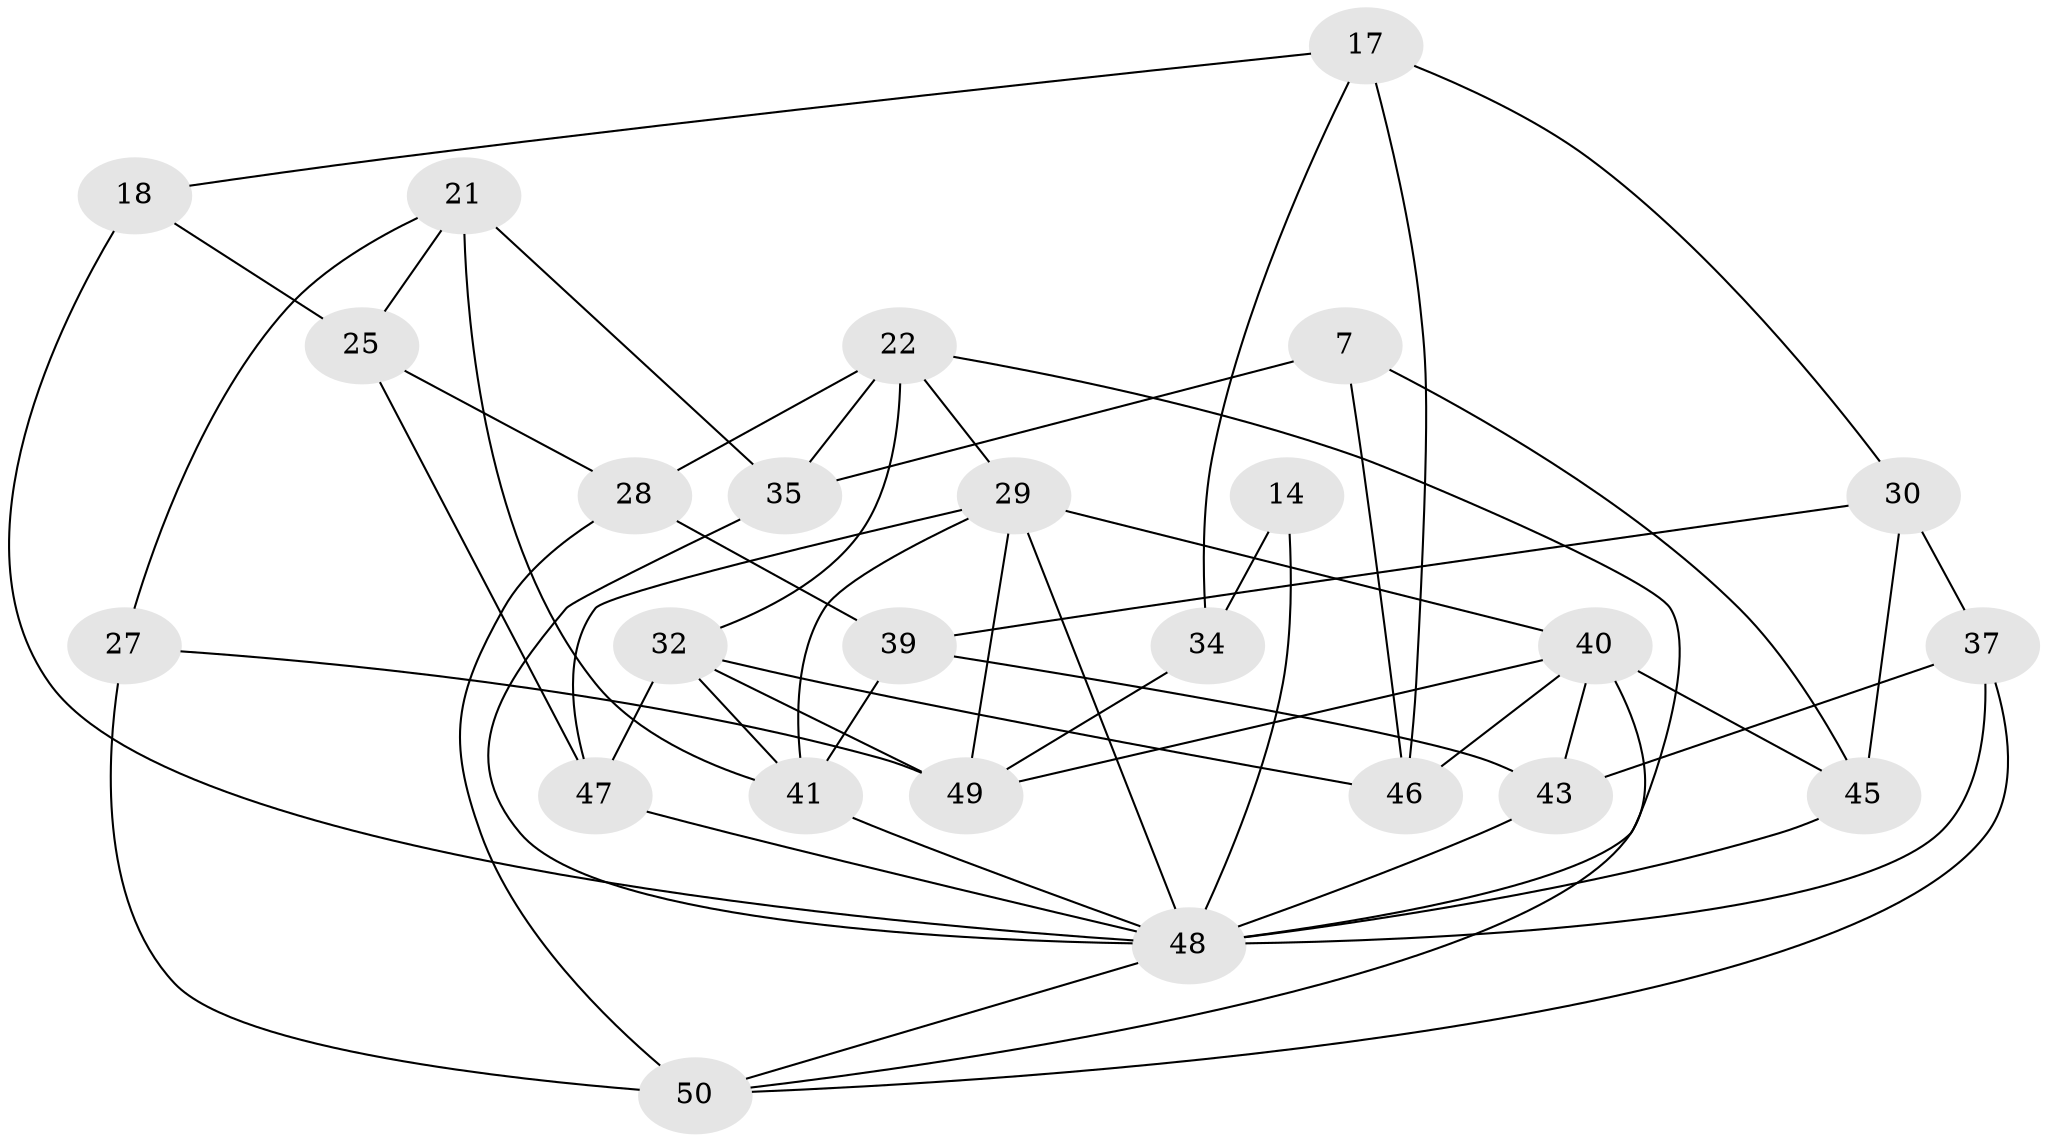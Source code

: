 // original degree distribution, {4: 1.0}
// Generated by graph-tools (version 1.1) at 2025/03/03/04/25 22:03:38]
// undirected, 25 vertices, 55 edges
graph export_dot {
graph [start="1"]
  node [color=gray90,style=filled];
  7;
  14;
  17 [super="+11"];
  18;
  21;
  22 [super="+13"];
  25;
  27;
  28;
  29 [super="+26"];
  30;
  32 [super="+3+9"];
  34;
  35 [super="+5"];
  37 [super="+8"];
  39;
  40 [super="+31+36"];
  41 [super="+24"];
  43 [super="+20"];
  45;
  46 [super="+38"];
  47;
  48 [super="+10+33+44+42"];
  49 [super="+19"];
  50 [super="+4"];
  7 -- 45;
  7 -- 35 [weight=2];
  7 -- 46;
  14 -- 48 [weight=3];
  14 -- 34;
  17 -- 34 [weight=2];
  17 -- 30;
  17 -- 46 [weight=2];
  17 -- 18;
  18 -- 25;
  18 -- 48 [weight=2];
  21 -- 25;
  21 -- 27;
  21 -- 35;
  21 -- 41;
  22 -- 32 [weight=2];
  22 -- 29 [weight=2];
  22 -- 35 [weight=2];
  22 -- 28;
  22 -- 48;
  25 -- 47;
  25 -- 28;
  27 -- 50 [weight=2];
  27 -- 49;
  28 -- 50;
  28 -- 39;
  29 -- 47;
  29 -- 49;
  29 -- 40;
  29 -- 41 [weight=2];
  29 -- 48;
  30 -- 37;
  30 -- 45;
  30 -- 39;
  32 -- 49 [weight=2];
  32 -- 46 [weight=2];
  32 -- 47;
  32 -- 41;
  34 -- 49;
  35 -- 48;
  37 -- 50;
  37 -- 43 [weight=2];
  37 -- 48 [weight=2];
  39 -- 43;
  39 -- 41;
  40 -- 50;
  40 -- 43 [weight=3];
  40 -- 49;
  40 -- 45;
  40 -- 46;
  41 -- 48 [weight=3];
  43 -- 48 [weight=2];
  45 -- 48;
  47 -- 48;
  48 -- 50;
}
